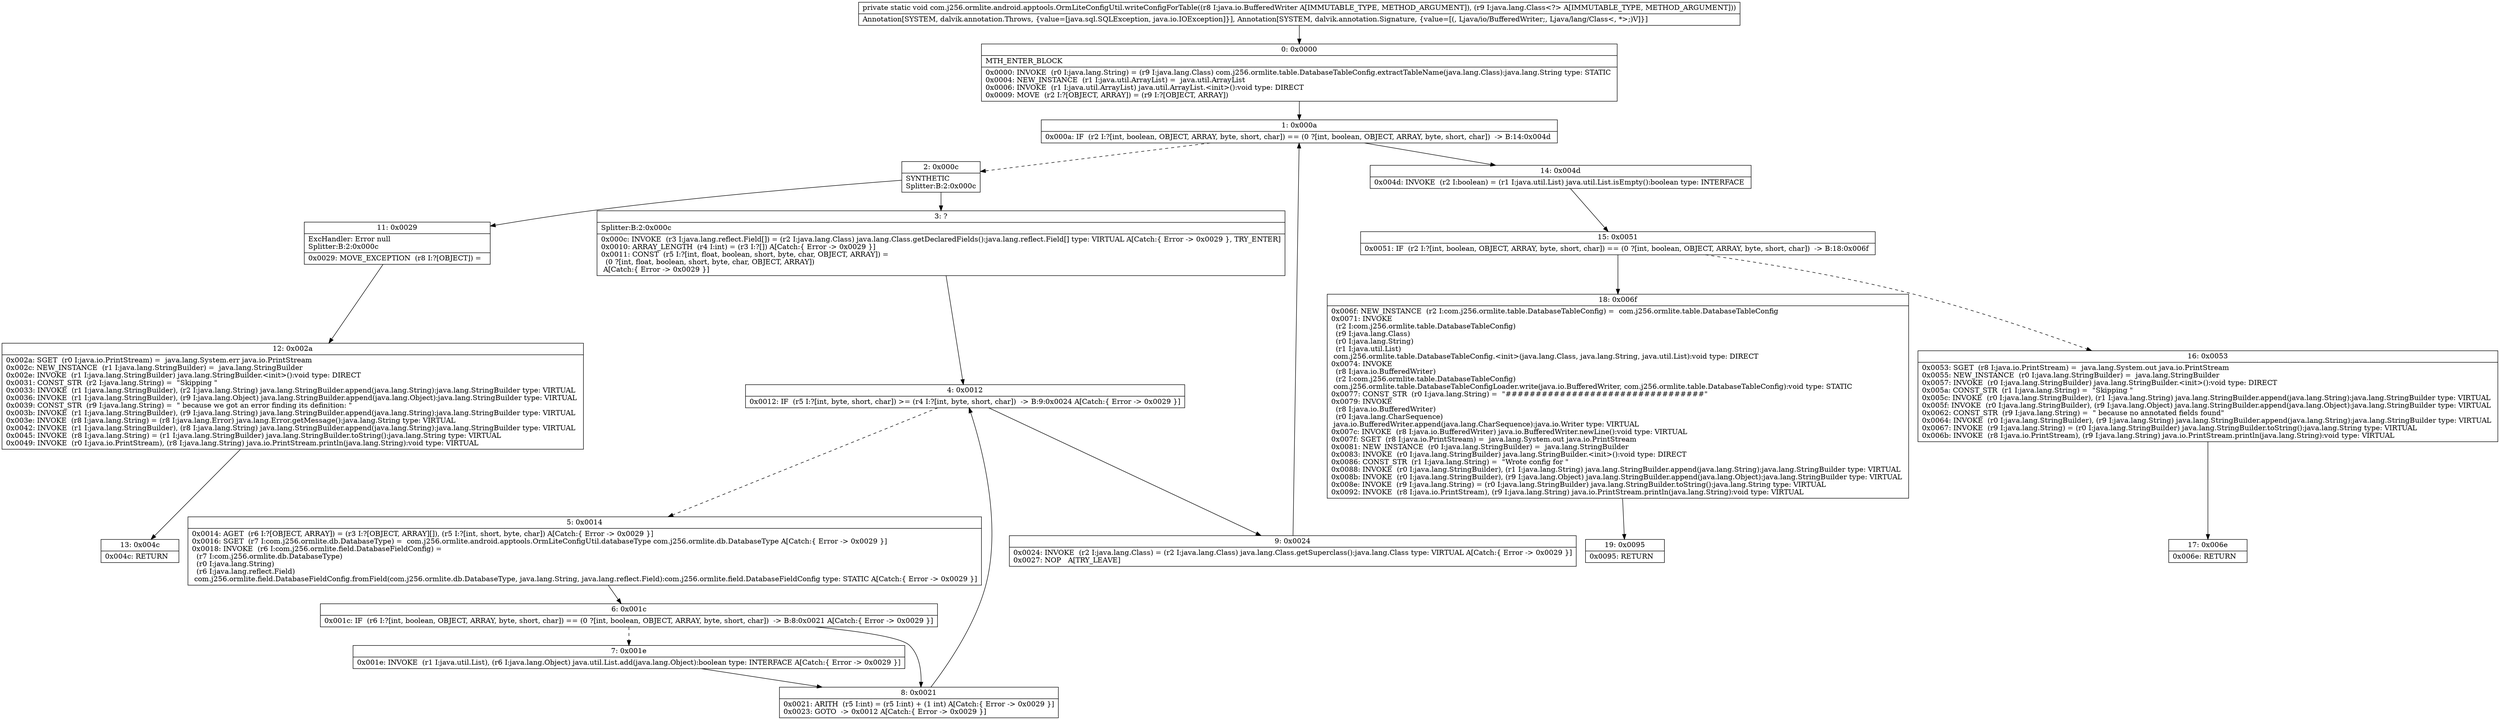 digraph "CFG forcom.j256.ormlite.android.apptools.OrmLiteConfigUtil.writeConfigForTable(Ljava\/io\/BufferedWriter;Ljava\/lang\/Class;)V" {
Node_0 [shape=record,label="{0\:\ 0x0000|MTH_ENTER_BLOCK\l|0x0000: INVOKE  (r0 I:java.lang.String) = (r9 I:java.lang.Class) com.j256.ormlite.table.DatabaseTableConfig.extractTableName(java.lang.Class):java.lang.String type: STATIC \l0x0004: NEW_INSTANCE  (r1 I:java.util.ArrayList) =  java.util.ArrayList \l0x0006: INVOKE  (r1 I:java.util.ArrayList) java.util.ArrayList.\<init\>():void type: DIRECT \l0x0009: MOVE  (r2 I:?[OBJECT, ARRAY]) = (r9 I:?[OBJECT, ARRAY]) \l}"];
Node_1 [shape=record,label="{1\:\ 0x000a|0x000a: IF  (r2 I:?[int, boolean, OBJECT, ARRAY, byte, short, char]) == (0 ?[int, boolean, OBJECT, ARRAY, byte, short, char])  \-\> B:14:0x004d \l}"];
Node_2 [shape=record,label="{2\:\ 0x000c|SYNTHETIC\lSplitter:B:2:0x000c\l}"];
Node_3 [shape=record,label="{3\:\ ?|Splitter:B:2:0x000c\l|0x000c: INVOKE  (r3 I:java.lang.reflect.Field[]) = (r2 I:java.lang.Class) java.lang.Class.getDeclaredFields():java.lang.reflect.Field[] type: VIRTUAL A[Catch:\{ Error \-\> 0x0029 \}, TRY_ENTER]\l0x0010: ARRAY_LENGTH  (r4 I:int) = (r3 I:?[]) A[Catch:\{ Error \-\> 0x0029 \}]\l0x0011: CONST  (r5 I:?[int, float, boolean, short, byte, char, OBJECT, ARRAY]) = \l  (0 ?[int, float, boolean, short, byte, char, OBJECT, ARRAY])\l A[Catch:\{ Error \-\> 0x0029 \}]\l}"];
Node_4 [shape=record,label="{4\:\ 0x0012|0x0012: IF  (r5 I:?[int, byte, short, char]) \>= (r4 I:?[int, byte, short, char])  \-\> B:9:0x0024 A[Catch:\{ Error \-\> 0x0029 \}]\l}"];
Node_5 [shape=record,label="{5\:\ 0x0014|0x0014: AGET  (r6 I:?[OBJECT, ARRAY]) = (r3 I:?[OBJECT, ARRAY][]), (r5 I:?[int, short, byte, char]) A[Catch:\{ Error \-\> 0x0029 \}]\l0x0016: SGET  (r7 I:com.j256.ormlite.db.DatabaseType) =  com.j256.ormlite.android.apptools.OrmLiteConfigUtil.databaseType com.j256.ormlite.db.DatabaseType A[Catch:\{ Error \-\> 0x0029 \}]\l0x0018: INVOKE  (r6 I:com.j256.ormlite.field.DatabaseFieldConfig) = \l  (r7 I:com.j256.ormlite.db.DatabaseType)\l  (r0 I:java.lang.String)\l  (r6 I:java.lang.reflect.Field)\l com.j256.ormlite.field.DatabaseFieldConfig.fromField(com.j256.ormlite.db.DatabaseType, java.lang.String, java.lang.reflect.Field):com.j256.ormlite.field.DatabaseFieldConfig type: STATIC A[Catch:\{ Error \-\> 0x0029 \}]\l}"];
Node_6 [shape=record,label="{6\:\ 0x001c|0x001c: IF  (r6 I:?[int, boolean, OBJECT, ARRAY, byte, short, char]) == (0 ?[int, boolean, OBJECT, ARRAY, byte, short, char])  \-\> B:8:0x0021 A[Catch:\{ Error \-\> 0x0029 \}]\l}"];
Node_7 [shape=record,label="{7\:\ 0x001e|0x001e: INVOKE  (r1 I:java.util.List), (r6 I:java.lang.Object) java.util.List.add(java.lang.Object):boolean type: INTERFACE A[Catch:\{ Error \-\> 0x0029 \}]\l}"];
Node_8 [shape=record,label="{8\:\ 0x0021|0x0021: ARITH  (r5 I:int) = (r5 I:int) + (1 int) A[Catch:\{ Error \-\> 0x0029 \}]\l0x0023: GOTO  \-\> 0x0012 A[Catch:\{ Error \-\> 0x0029 \}]\l}"];
Node_9 [shape=record,label="{9\:\ 0x0024|0x0024: INVOKE  (r2 I:java.lang.Class) = (r2 I:java.lang.Class) java.lang.Class.getSuperclass():java.lang.Class type: VIRTUAL A[Catch:\{ Error \-\> 0x0029 \}]\l0x0027: NOP   A[TRY_LEAVE]\l}"];
Node_11 [shape=record,label="{11\:\ 0x0029|ExcHandler: Error null\lSplitter:B:2:0x000c\l|0x0029: MOVE_EXCEPTION  (r8 I:?[OBJECT]) =  \l}"];
Node_12 [shape=record,label="{12\:\ 0x002a|0x002a: SGET  (r0 I:java.io.PrintStream) =  java.lang.System.err java.io.PrintStream \l0x002c: NEW_INSTANCE  (r1 I:java.lang.StringBuilder) =  java.lang.StringBuilder \l0x002e: INVOKE  (r1 I:java.lang.StringBuilder) java.lang.StringBuilder.\<init\>():void type: DIRECT \l0x0031: CONST_STR  (r2 I:java.lang.String) =  \"Skipping \" \l0x0033: INVOKE  (r1 I:java.lang.StringBuilder), (r2 I:java.lang.String) java.lang.StringBuilder.append(java.lang.String):java.lang.StringBuilder type: VIRTUAL \l0x0036: INVOKE  (r1 I:java.lang.StringBuilder), (r9 I:java.lang.Object) java.lang.StringBuilder.append(java.lang.Object):java.lang.StringBuilder type: VIRTUAL \l0x0039: CONST_STR  (r9 I:java.lang.String) =  \" because we got an error finding its definition: \" \l0x003b: INVOKE  (r1 I:java.lang.StringBuilder), (r9 I:java.lang.String) java.lang.StringBuilder.append(java.lang.String):java.lang.StringBuilder type: VIRTUAL \l0x003e: INVOKE  (r8 I:java.lang.String) = (r8 I:java.lang.Error) java.lang.Error.getMessage():java.lang.String type: VIRTUAL \l0x0042: INVOKE  (r1 I:java.lang.StringBuilder), (r8 I:java.lang.String) java.lang.StringBuilder.append(java.lang.String):java.lang.StringBuilder type: VIRTUAL \l0x0045: INVOKE  (r8 I:java.lang.String) = (r1 I:java.lang.StringBuilder) java.lang.StringBuilder.toString():java.lang.String type: VIRTUAL \l0x0049: INVOKE  (r0 I:java.io.PrintStream), (r8 I:java.lang.String) java.io.PrintStream.println(java.lang.String):void type: VIRTUAL \l}"];
Node_13 [shape=record,label="{13\:\ 0x004c|0x004c: RETURN   \l}"];
Node_14 [shape=record,label="{14\:\ 0x004d|0x004d: INVOKE  (r2 I:boolean) = (r1 I:java.util.List) java.util.List.isEmpty():boolean type: INTERFACE \l}"];
Node_15 [shape=record,label="{15\:\ 0x0051|0x0051: IF  (r2 I:?[int, boolean, OBJECT, ARRAY, byte, short, char]) == (0 ?[int, boolean, OBJECT, ARRAY, byte, short, char])  \-\> B:18:0x006f \l}"];
Node_16 [shape=record,label="{16\:\ 0x0053|0x0053: SGET  (r8 I:java.io.PrintStream) =  java.lang.System.out java.io.PrintStream \l0x0055: NEW_INSTANCE  (r0 I:java.lang.StringBuilder) =  java.lang.StringBuilder \l0x0057: INVOKE  (r0 I:java.lang.StringBuilder) java.lang.StringBuilder.\<init\>():void type: DIRECT \l0x005a: CONST_STR  (r1 I:java.lang.String) =  \"Skipping \" \l0x005c: INVOKE  (r0 I:java.lang.StringBuilder), (r1 I:java.lang.String) java.lang.StringBuilder.append(java.lang.String):java.lang.StringBuilder type: VIRTUAL \l0x005f: INVOKE  (r0 I:java.lang.StringBuilder), (r9 I:java.lang.Object) java.lang.StringBuilder.append(java.lang.Object):java.lang.StringBuilder type: VIRTUAL \l0x0062: CONST_STR  (r9 I:java.lang.String) =  \" because no annotated fields found\" \l0x0064: INVOKE  (r0 I:java.lang.StringBuilder), (r9 I:java.lang.String) java.lang.StringBuilder.append(java.lang.String):java.lang.StringBuilder type: VIRTUAL \l0x0067: INVOKE  (r9 I:java.lang.String) = (r0 I:java.lang.StringBuilder) java.lang.StringBuilder.toString():java.lang.String type: VIRTUAL \l0x006b: INVOKE  (r8 I:java.io.PrintStream), (r9 I:java.lang.String) java.io.PrintStream.println(java.lang.String):void type: VIRTUAL \l}"];
Node_17 [shape=record,label="{17\:\ 0x006e|0x006e: RETURN   \l}"];
Node_18 [shape=record,label="{18\:\ 0x006f|0x006f: NEW_INSTANCE  (r2 I:com.j256.ormlite.table.DatabaseTableConfig) =  com.j256.ormlite.table.DatabaseTableConfig \l0x0071: INVOKE  \l  (r2 I:com.j256.ormlite.table.DatabaseTableConfig)\l  (r9 I:java.lang.Class)\l  (r0 I:java.lang.String)\l  (r1 I:java.util.List)\l com.j256.ormlite.table.DatabaseTableConfig.\<init\>(java.lang.Class, java.lang.String, java.util.List):void type: DIRECT \l0x0074: INVOKE  \l  (r8 I:java.io.BufferedWriter)\l  (r2 I:com.j256.ormlite.table.DatabaseTableConfig)\l com.j256.ormlite.table.DatabaseTableConfigLoader.write(java.io.BufferedWriter, com.j256.ormlite.table.DatabaseTableConfig):void type: STATIC \l0x0077: CONST_STR  (r0 I:java.lang.String) =  \"#################################\" \l0x0079: INVOKE  \l  (r8 I:java.io.BufferedWriter)\l  (r0 I:java.lang.CharSequence)\l java.io.BufferedWriter.append(java.lang.CharSequence):java.io.Writer type: VIRTUAL \l0x007c: INVOKE  (r8 I:java.io.BufferedWriter) java.io.BufferedWriter.newLine():void type: VIRTUAL \l0x007f: SGET  (r8 I:java.io.PrintStream) =  java.lang.System.out java.io.PrintStream \l0x0081: NEW_INSTANCE  (r0 I:java.lang.StringBuilder) =  java.lang.StringBuilder \l0x0083: INVOKE  (r0 I:java.lang.StringBuilder) java.lang.StringBuilder.\<init\>():void type: DIRECT \l0x0086: CONST_STR  (r1 I:java.lang.String) =  \"Wrote config for \" \l0x0088: INVOKE  (r0 I:java.lang.StringBuilder), (r1 I:java.lang.String) java.lang.StringBuilder.append(java.lang.String):java.lang.StringBuilder type: VIRTUAL \l0x008b: INVOKE  (r0 I:java.lang.StringBuilder), (r9 I:java.lang.Object) java.lang.StringBuilder.append(java.lang.Object):java.lang.StringBuilder type: VIRTUAL \l0x008e: INVOKE  (r9 I:java.lang.String) = (r0 I:java.lang.StringBuilder) java.lang.StringBuilder.toString():java.lang.String type: VIRTUAL \l0x0092: INVOKE  (r8 I:java.io.PrintStream), (r9 I:java.lang.String) java.io.PrintStream.println(java.lang.String):void type: VIRTUAL \l}"];
Node_19 [shape=record,label="{19\:\ 0x0095|0x0095: RETURN   \l}"];
MethodNode[shape=record,label="{private static void com.j256.ormlite.android.apptools.OrmLiteConfigUtil.writeConfigForTable((r8 I:java.io.BufferedWriter A[IMMUTABLE_TYPE, METHOD_ARGUMENT]), (r9 I:java.lang.Class\<?\> A[IMMUTABLE_TYPE, METHOD_ARGUMENT]))  | Annotation[SYSTEM, dalvik.annotation.Throws, \{value=[java.sql.SQLException, java.io.IOException]\}], Annotation[SYSTEM, dalvik.annotation.Signature, \{value=[(, Ljava\/io\/BufferedWriter;, Ljava\/lang\/Class\<, *\>;)V]\}]\l}"];
MethodNode -> Node_0;
Node_0 -> Node_1;
Node_1 -> Node_2[style=dashed];
Node_1 -> Node_14;
Node_2 -> Node_3;
Node_2 -> Node_11;
Node_3 -> Node_4;
Node_4 -> Node_5[style=dashed];
Node_4 -> Node_9;
Node_5 -> Node_6;
Node_6 -> Node_7[style=dashed];
Node_6 -> Node_8;
Node_7 -> Node_8;
Node_8 -> Node_4;
Node_9 -> Node_1;
Node_11 -> Node_12;
Node_12 -> Node_13;
Node_14 -> Node_15;
Node_15 -> Node_16[style=dashed];
Node_15 -> Node_18;
Node_16 -> Node_17;
Node_18 -> Node_19;
}

